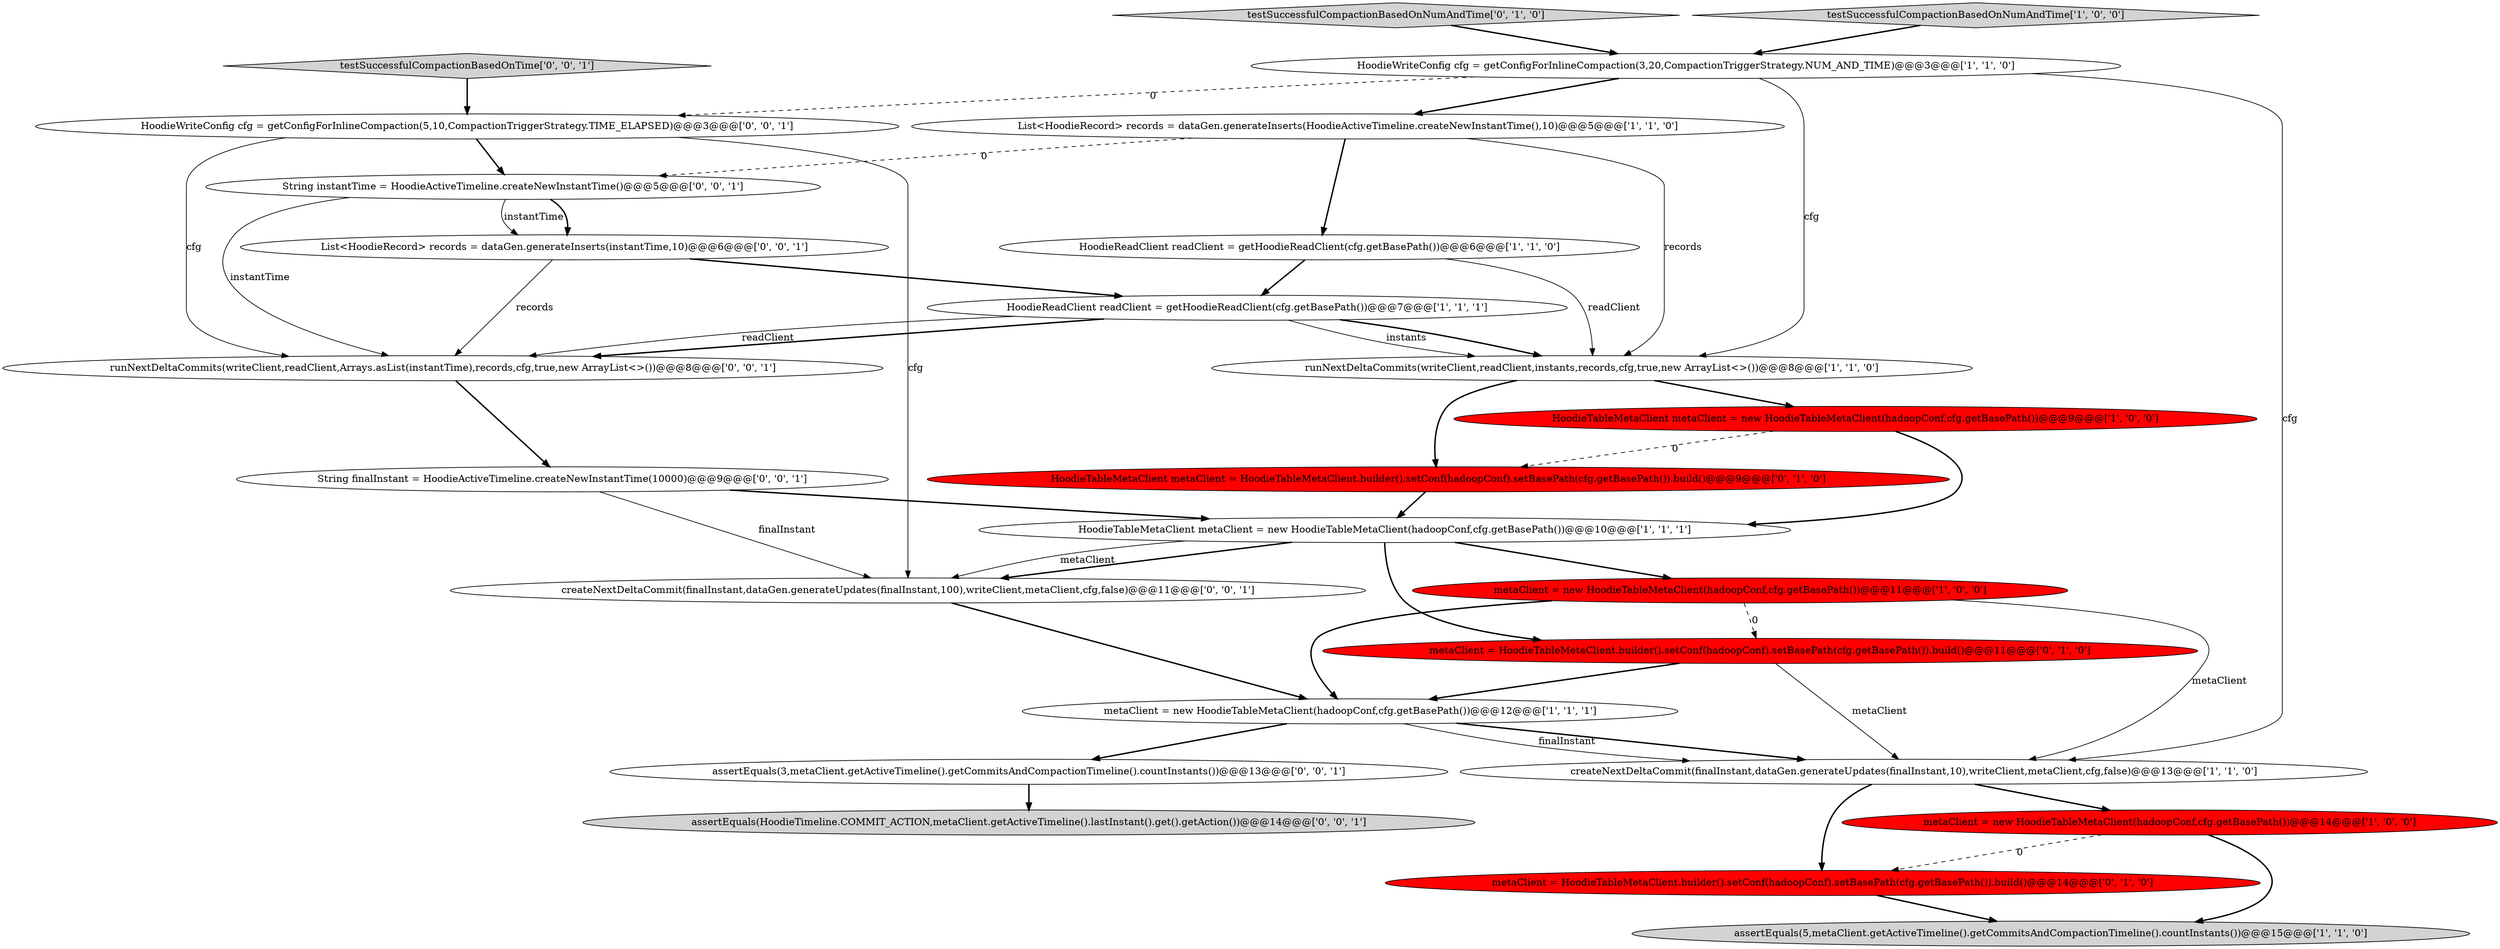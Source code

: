 digraph {
11 [style = filled, label = "metaClient = new HoodieTableMetaClient(hadoopConf,cfg.getBasePath())@@@14@@@['1', '0', '0']", fillcolor = red, shape = ellipse image = "AAA1AAABBB1BBB"];
15 [style = filled, label = "HoodieTableMetaClient metaClient = HoodieTableMetaClient.builder().setConf(hadoopConf).setBasePath(cfg.getBasePath()).build()@@@9@@@['0', '1', '0']", fillcolor = red, shape = ellipse image = "AAA1AAABBB2BBB"];
13 [style = filled, label = "testSuccessfulCompactionBasedOnNumAndTime['0', '1', '0']", fillcolor = lightgray, shape = diamond image = "AAA0AAABBB2BBB"];
23 [style = filled, label = "HoodieWriteConfig cfg = getConfigForInlineCompaction(5,10,CompactionTriggerStrategy.TIME_ELAPSED)@@@3@@@['0', '0', '1']", fillcolor = white, shape = ellipse image = "AAA0AAABBB3BBB"];
24 [style = filled, label = "testSuccessfulCompactionBasedOnTime['0', '0', '1']", fillcolor = lightgray, shape = diamond image = "AAA0AAABBB3BBB"];
6 [style = filled, label = "List<HoodieRecord> records = dataGen.generateInserts(HoodieActiveTimeline.createNewInstantTime(),10)@@@5@@@['1', '1', '0']", fillcolor = white, shape = ellipse image = "AAA0AAABBB1BBB"];
5 [style = filled, label = "metaClient = new HoodieTableMetaClient(hadoopConf,cfg.getBasePath())@@@11@@@['1', '0', '0']", fillcolor = red, shape = ellipse image = "AAA1AAABBB1BBB"];
21 [style = filled, label = "String instantTime = HoodieActiveTimeline.createNewInstantTime()@@@5@@@['0', '0', '1']", fillcolor = white, shape = ellipse image = "AAA0AAABBB3BBB"];
17 [style = filled, label = "List<HoodieRecord> records = dataGen.generateInserts(instantTime,10)@@@6@@@['0', '0', '1']", fillcolor = white, shape = ellipse image = "AAA0AAABBB3BBB"];
14 [style = filled, label = "metaClient = HoodieTableMetaClient.builder().setConf(hadoopConf).setBasePath(cfg.getBasePath()).build()@@@11@@@['0', '1', '0']", fillcolor = red, shape = ellipse image = "AAA1AAABBB2BBB"];
1 [style = filled, label = "metaClient = new HoodieTableMetaClient(hadoopConf,cfg.getBasePath())@@@12@@@['1', '1', '1']", fillcolor = white, shape = ellipse image = "AAA0AAABBB1BBB"];
19 [style = filled, label = "assertEquals(3,metaClient.getActiveTimeline().getCommitsAndCompactionTimeline().countInstants())@@@13@@@['0', '0', '1']", fillcolor = white, shape = ellipse image = "AAA0AAABBB3BBB"];
9 [style = filled, label = "HoodieTableMetaClient metaClient = new HoodieTableMetaClient(hadoopConf,cfg.getBasePath())@@@9@@@['1', '0', '0']", fillcolor = red, shape = ellipse image = "AAA1AAABBB1BBB"];
16 [style = filled, label = "metaClient = HoodieTableMetaClient.builder().setConf(hadoopConf).setBasePath(cfg.getBasePath()).build()@@@14@@@['0', '1', '0']", fillcolor = red, shape = ellipse image = "AAA1AAABBB2BBB"];
3 [style = filled, label = "createNextDeltaCommit(finalInstant,dataGen.generateUpdates(finalInstant,10),writeClient,metaClient,cfg,false)@@@13@@@['1', '1', '0']", fillcolor = white, shape = ellipse image = "AAA0AAABBB1BBB"];
2 [style = filled, label = "assertEquals(5,metaClient.getActiveTimeline().getCommitsAndCompactionTimeline().countInstants())@@@15@@@['1', '1', '0']", fillcolor = lightgray, shape = ellipse image = "AAA0AAABBB1BBB"];
7 [style = filled, label = "HoodieWriteConfig cfg = getConfigForInlineCompaction(3,20,CompactionTriggerStrategy.NUM_AND_TIME)@@@3@@@['1', '1', '0']", fillcolor = white, shape = ellipse image = "AAA0AAABBB1BBB"];
25 [style = filled, label = "assertEquals(HoodieTimeline.COMMIT_ACTION,metaClient.getActiveTimeline().lastInstant().get().getAction())@@@14@@@['0', '0', '1']", fillcolor = lightgray, shape = ellipse image = "AAA0AAABBB3BBB"];
12 [style = filled, label = "testSuccessfulCompactionBasedOnNumAndTime['1', '0', '0']", fillcolor = lightgray, shape = diamond image = "AAA0AAABBB1BBB"];
0 [style = filled, label = "HoodieTableMetaClient metaClient = new HoodieTableMetaClient(hadoopConf,cfg.getBasePath())@@@10@@@['1', '1', '1']", fillcolor = white, shape = ellipse image = "AAA0AAABBB1BBB"];
10 [style = filled, label = "HoodieReadClient readClient = getHoodieReadClient(cfg.getBasePath())@@@7@@@['1', '1', '1']", fillcolor = white, shape = ellipse image = "AAA0AAABBB1BBB"];
18 [style = filled, label = "runNextDeltaCommits(writeClient,readClient,Arrays.asList(instantTime),records,cfg,true,new ArrayList<>())@@@8@@@['0', '0', '1']", fillcolor = white, shape = ellipse image = "AAA0AAABBB3BBB"];
22 [style = filled, label = "createNextDeltaCommit(finalInstant,dataGen.generateUpdates(finalInstant,100),writeClient,metaClient,cfg,false)@@@11@@@['0', '0', '1']", fillcolor = white, shape = ellipse image = "AAA0AAABBB3BBB"];
4 [style = filled, label = "runNextDeltaCommits(writeClient,readClient,instants,records,cfg,true,new ArrayList<>())@@@8@@@['1', '1', '0']", fillcolor = white, shape = ellipse image = "AAA0AAABBB1BBB"];
8 [style = filled, label = "HoodieReadClient readClient = getHoodieReadClient(cfg.getBasePath())@@@6@@@['1', '1', '0']", fillcolor = white, shape = ellipse image = "AAA0AAABBB1BBB"];
20 [style = filled, label = "String finalInstant = HoodieActiveTimeline.createNewInstantTime(10000)@@@9@@@['0', '0', '1']", fillcolor = white, shape = ellipse image = "AAA0AAABBB3BBB"];
4->9 [style = bold, label=""];
17->10 [style = bold, label=""];
8->10 [style = bold, label=""];
10->18 [style = bold, label=""];
6->21 [style = dashed, label="0"];
5->14 [style = dashed, label="0"];
7->3 [style = solid, label="cfg"];
7->23 [style = dashed, label="0"];
9->0 [style = bold, label=""];
20->22 [style = solid, label="finalInstant"];
11->16 [style = dashed, label="0"];
20->0 [style = bold, label=""];
4->15 [style = bold, label=""];
1->3 [style = bold, label=""];
3->11 [style = bold, label=""];
17->18 [style = solid, label="records"];
23->18 [style = solid, label="cfg"];
3->16 [style = bold, label=""];
16->2 [style = bold, label=""];
12->7 [style = bold, label=""];
11->2 [style = bold, label=""];
14->1 [style = bold, label=""];
19->25 [style = bold, label=""];
14->3 [style = solid, label="metaClient"];
5->1 [style = bold, label=""];
18->20 [style = bold, label=""];
10->18 [style = solid, label="readClient"];
0->14 [style = bold, label=""];
7->4 [style = solid, label="cfg"];
21->17 [style = solid, label="instantTime"];
23->21 [style = bold, label=""];
9->15 [style = dashed, label="0"];
13->7 [style = bold, label=""];
10->4 [style = solid, label="instants"];
15->0 [style = bold, label=""];
0->22 [style = bold, label=""];
5->3 [style = solid, label="metaClient"];
7->6 [style = bold, label=""];
6->8 [style = bold, label=""];
0->22 [style = solid, label="metaClient"];
10->4 [style = bold, label=""];
23->22 [style = solid, label="cfg"];
6->4 [style = solid, label="records"];
8->4 [style = solid, label="readClient"];
22->1 [style = bold, label=""];
1->19 [style = bold, label=""];
21->17 [style = bold, label=""];
21->18 [style = solid, label="instantTime"];
1->3 [style = solid, label="finalInstant"];
0->5 [style = bold, label=""];
24->23 [style = bold, label=""];
}

